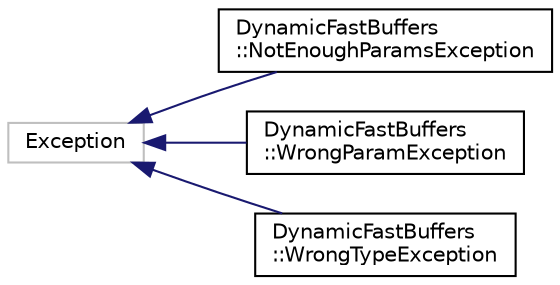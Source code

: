 digraph "Graphical Class Hierarchy"
{
  edge [fontname="Helvetica",fontsize="10",labelfontname="Helvetica",labelfontsize="10"];
  node [fontname="Helvetica",fontsize="10",shape=record];
  rankdir="LR";
  Node1 [label="Exception",height=0.2,width=0.4,color="grey75", fillcolor="white", style="filled"];
  Node1 -> Node2 [dir="back",color="midnightblue",fontsize="10",style="solid",fontname="Helvetica"];
  Node2 [label="DynamicFastBuffers\l::NotEnoughParamsException",height=0.2,width=0.4,color="black", fillcolor="white", style="filled",URL="$class_dynamic_fast_buffers_1_1_not_enough_params_exception.html",tooltip="This class is thrown as an exception when no parameters have been specified. "];
  Node1 -> Node3 [dir="back",color="midnightblue",fontsize="10",style="solid",fontname="Helvetica"];
  Node3 [label="DynamicFastBuffers\l::WrongParamException",height=0.2,width=0.4,color="black", fillcolor="white", style="filled",URL="$class_dynamic_fast_buffers_1_1_wrong_param_exception.html",tooltip="This class is thrown as an exception when a wrong parameter has been specified. "];
  Node1 -> Node4 [dir="back",color="midnightblue",fontsize="10",style="solid",fontname="Helvetica"];
  Node4 [label="DynamicFastBuffers\l::WrongTypeException",height=0.2,width=0.4,color="black", fillcolor="white", style="filled",URL="$class_dynamic_fast_buffers_1_1_wrong_type_exception.html",tooltip="This class is thrown as an exception when a parameter with a wrong type_ attribute has been specified..."];
}
